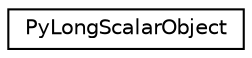 digraph "Graphical Class Hierarchy"
{
 // LATEX_PDF_SIZE
  edge [fontname="Helvetica",fontsize="10",labelfontname="Helvetica",labelfontsize="10"];
  node [fontname="Helvetica",fontsize="10",shape=record];
  rankdir="LR";
  Node0 [label="PyLongScalarObject",height=0.2,width=0.4,color="black", fillcolor="white", style="filled",URL="$structPyLongScalarObject.html",tooltip=" "];
}
